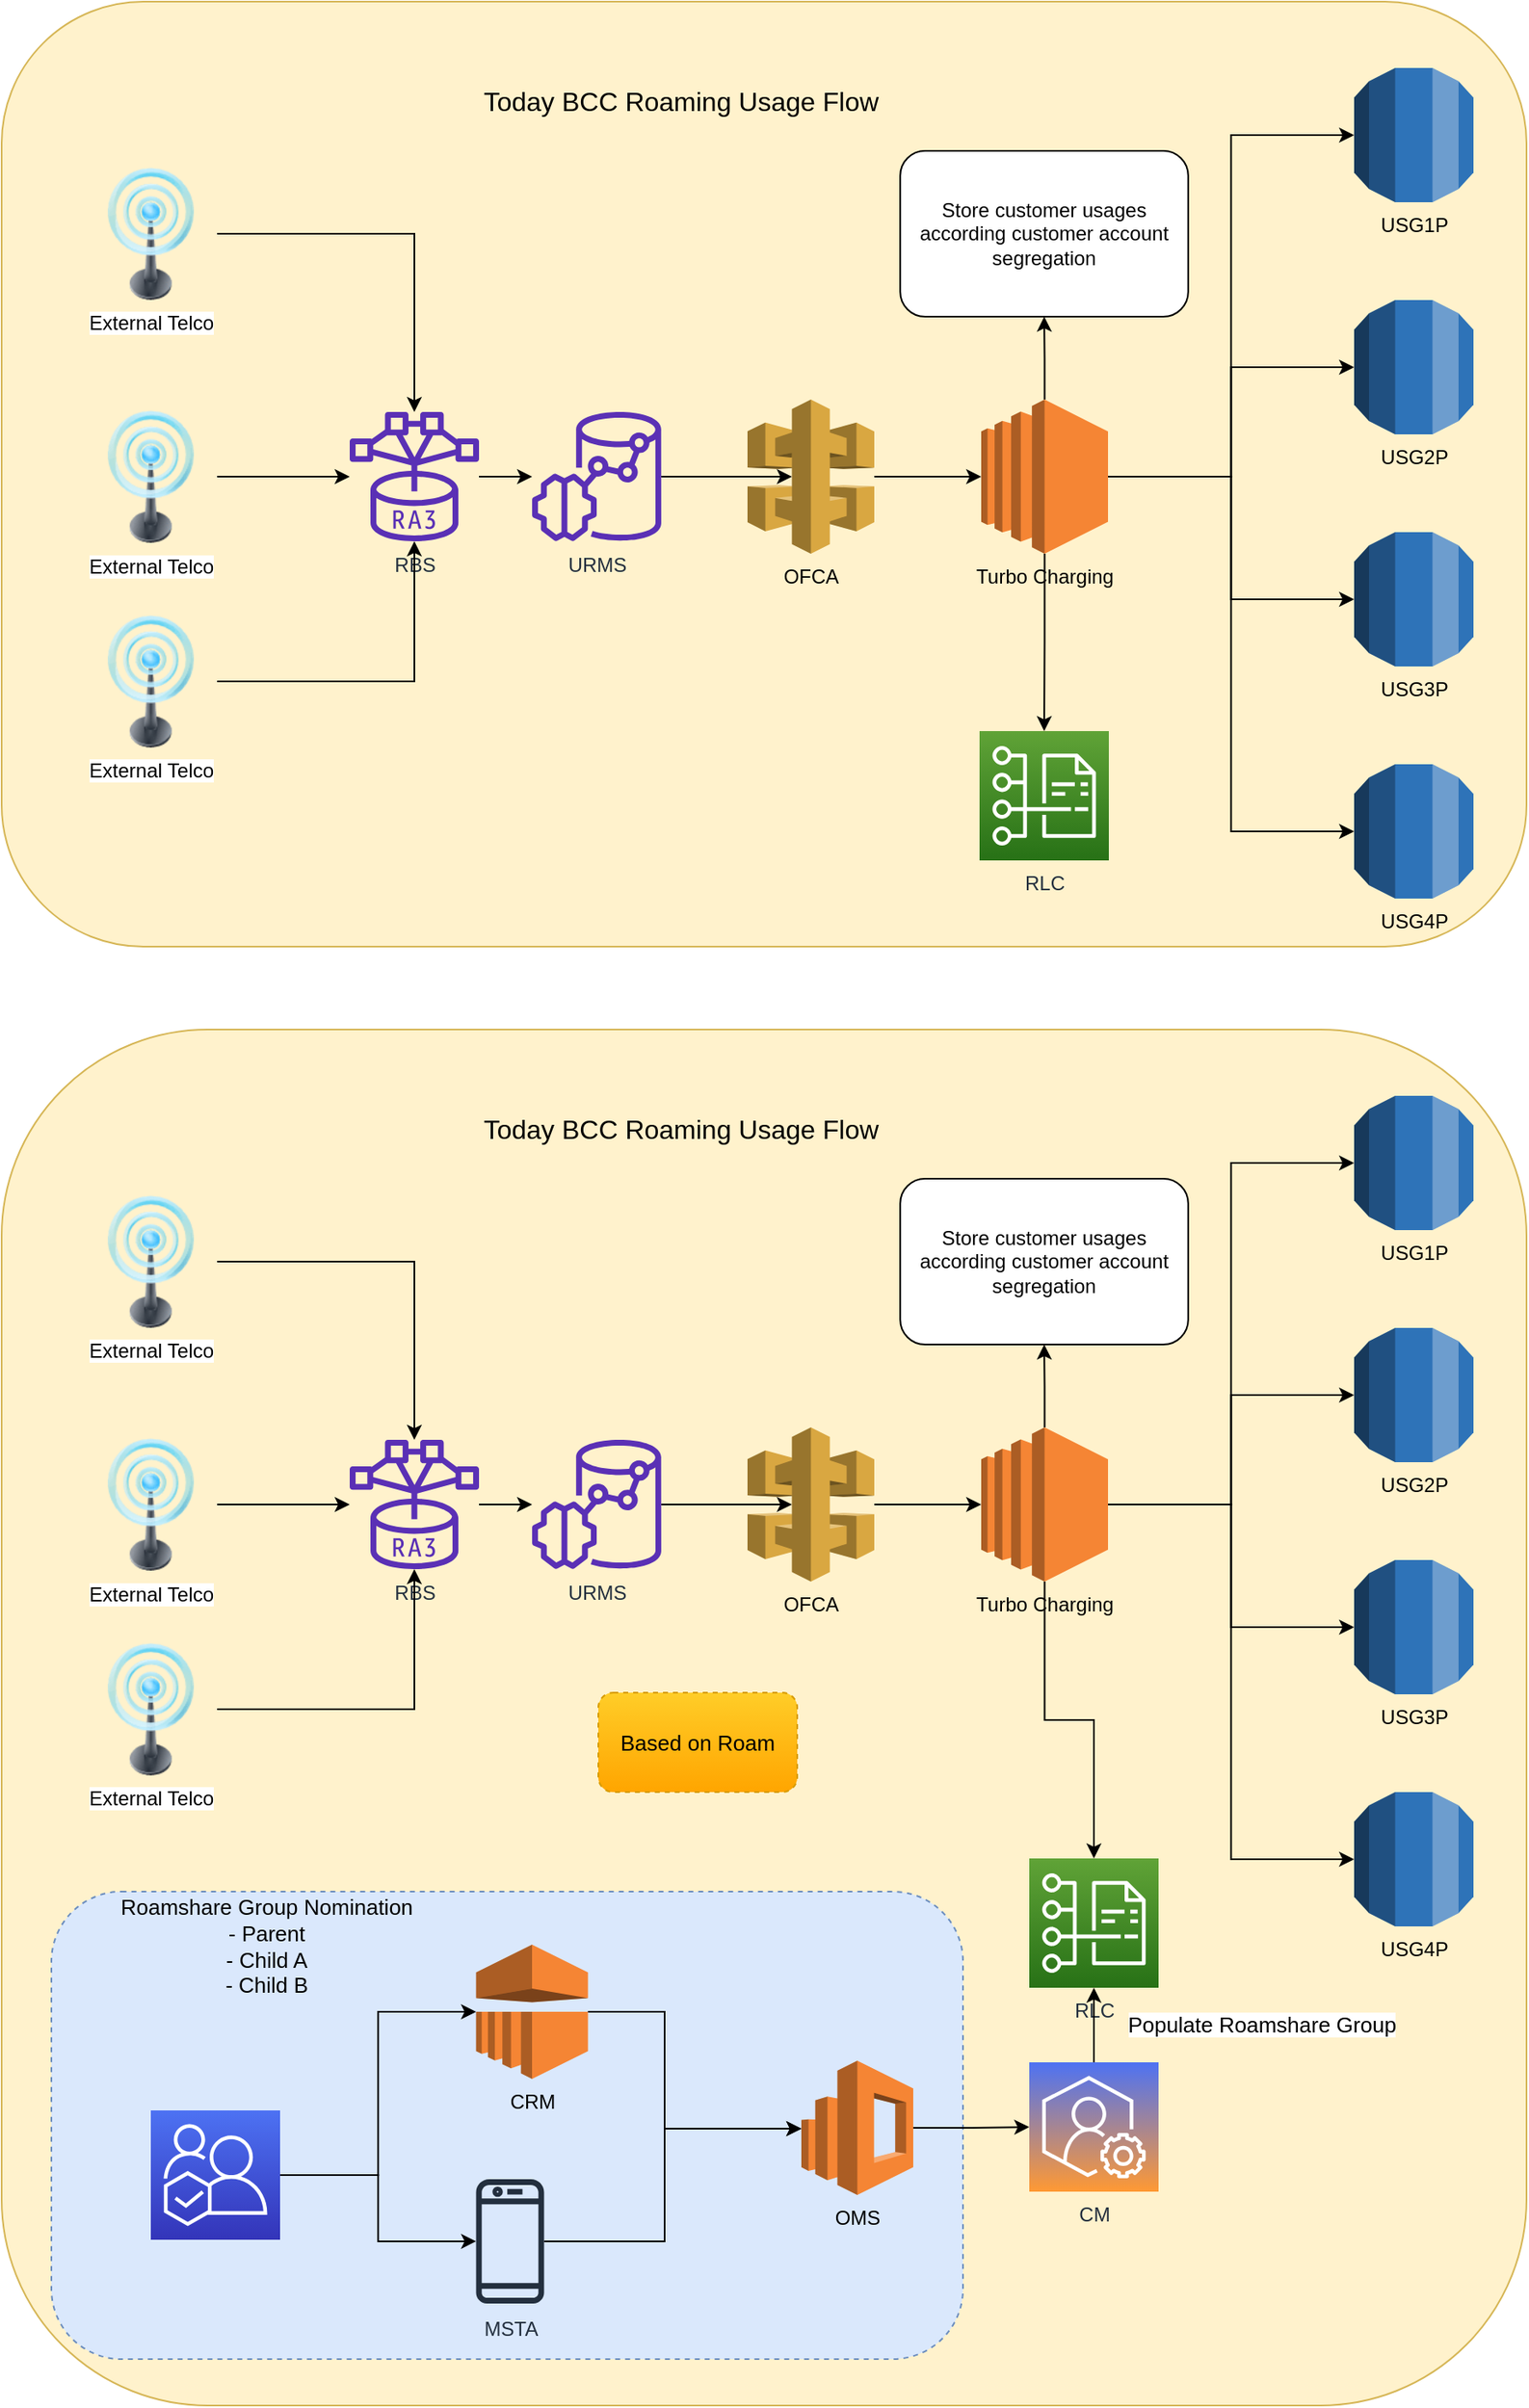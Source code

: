 <mxfile version="14.7.6" type="github">
  <diagram id="DFDUxGbwO7hl4DAkmBUZ" name="Page-1">
    <mxGraphModel dx="2125" dy="802" grid="1" gridSize="10" guides="1" tooltips="1" connect="1" arrows="1" fold="1" page="1" pageScale="1" pageWidth="850" pageHeight="1100" math="0" shadow="0">
      <root>
        <mxCell id="0" />
        <mxCell id="1" parent="0" />
        <mxCell id="1u0Bx8XpcxzSkVAnOa6Q-62" value="" style="rounded=1;whiteSpace=wrap;html=1;fillColor=#fff2cc;strokeColor=#d6b656;" vertex="1" parent="1">
          <mxGeometry x="-390" y="660" width="920" height="830" as="geometry" />
        </mxCell>
        <mxCell id="1u0Bx8XpcxzSkVAnOa6Q-63" value="USG1P" style="outlineConnect=0;dashed=0;verticalLabelPosition=bottom;verticalAlign=top;align=center;html=1;shape=mxgraph.aws3.rds;fillColor=#2E73B8;gradientColor=none;" vertex="1" parent="1">
          <mxGeometry x="426" y="700" width="72" height="81" as="geometry" />
        </mxCell>
        <mxCell id="1u0Bx8XpcxzSkVAnOa6Q-64" value="USG2P" style="outlineConnect=0;dashed=0;verticalLabelPosition=bottom;verticalAlign=top;align=center;html=1;shape=mxgraph.aws3.rds;fillColor=#2E73B8;gradientColor=none;" vertex="1" parent="1">
          <mxGeometry x="426" y="840" width="72" height="81" as="geometry" />
        </mxCell>
        <mxCell id="1u0Bx8XpcxzSkVAnOa6Q-65" value="USG3P" style="outlineConnect=0;dashed=0;verticalLabelPosition=bottom;verticalAlign=top;align=center;html=1;shape=mxgraph.aws3.rds;fillColor=#2E73B8;gradientColor=none;" vertex="1" parent="1">
          <mxGeometry x="426" y="980" width="72" height="81" as="geometry" />
        </mxCell>
        <mxCell id="1u0Bx8XpcxzSkVAnOa6Q-66" value="USG4P" style="outlineConnect=0;dashed=0;verticalLabelPosition=bottom;verticalAlign=top;align=center;html=1;shape=mxgraph.aws3.rds;fillColor=#2E73B8;gradientColor=none;" vertex="1" parent="1">
          <mxGeometry x="426" y="1120" width="72" height="81" as="geometry" />
        </mxCell>
        <mxCell id="1u0Bx8XpcxzSkVAnOa6Q-67" style="edgeStyle=orthogonalEdgeStyle;rounded=0;orthogonalLoop=1;jettySize=auto;html=1;entryX=0;entryY=0.5;entryDx=0;entryDy=0;entryPerimeter=0;" edge="1" parent="1" source="1u0Bx8XpcxzSkVAnOa6Q-72" target="1u0Bx8XpcxzSkVAnOa6Q-63">
          <mxGeometry x="-604" y="680" as="geometry" />
        </mxCell>
        <mxCell id="1u0Bx8XpcxzSkVAnOa6Q-68" style="edgeStyle=orthogonalEdgeStyle;rounded=0;orthogonalLoop=1;jettySize=auto;html=1;entryX=0;entryY=0.5;entryDx=0;entryDy=0;entryPerimeter=0;" edge="1" parent="1" source="1u0Bx8XpcxzSkVAnOa6Q-72" target="1u0Bx8XpcxzSkVAnOa6Q-64">
          <mxGeometry x="-604" y="680" as="geometry" />
        </mxCell>
        <mxCell id="1u0Bx8XpcxzSkVAnOa6Q-69" style="edgeStyle=orthogonalEdgeStyle;rounded=0;orthogonalLoop=1;jettySize=auto;html=1;entryX=0;entryY=0.5;entryDx=0;entryDy=0;entryPerimeter=0;" edge="1" parent="1" source="1u0Bx8XpcxzSkVAnOa6Q-72" target="1u0Bx8XpcxzSkVAnOa6Q-65">
          <mxGeometry x="-604" y="680" as="geometry" />
        </mxCell>
        <mxCell id="1u0Bx8XpcxzSkVAnOa6Q-70" style="edgeStyle=orthogonalEdgeStyle;rounded=0;orthogonalLoop=1;jettySize=auto;html=1;entryX=0;entryY=0.5;entryDx=0;entryDy=0;entryPerimeter=0;" edge="1" parent="1" source="1u0Bx8XpcxzSkVAnOa6Q-72" target="1u0Bx8XpcxzSkVAnOa6Q-66">
          <mxGeometry x="-604" y="680" as="geometry" />
        </mxCell>
        <mxCell id="1u0Bx8XpcxzSkVAnOa6Q-71" style="edgeStyle=orthogonalEdgeStyle;rounded=0;orthogonalLoop=1;jettySize=auto;html=1;entryX=0.5;entryY=1;entryDx=0;entryDy=0;" edge="1" parent="1" source="1u0Bx8XpcxzSkVAnOa6Q-72" target="1u0Bx8XpcxzSkVAnOa6Q-88">
          <mxGeometry relative="1" as="geometry" />
        </mxCell>
        <mxCell id="1u0Bx8XpcxzSkVAnOa6Q-72" value="Turbo Charging" style="outlineConnect=0;dashed=0;verticalLabelPosition=bottom;verticalAlign=top;align=center;html=1;shape=mxgraph.aws3.ec2;fillColor=#F58534;gradientColor=none;" vertex="1" parent="1">
          <mxGeometry x="201" y="900" width="76.5" height="93" as="geometry" />
        </mxCell>
        <mxCell id="1u0Bx8XpcxzSkVAnOa6Q-73" value="RLC" style="points=[[0,0,0],[0.25,0,0],[0.5,0,0],[0.75,0,0],[1,0,0],[0,1,0],[0.25,1,0],[0.5,1,0],[0.75,1,0],[1,1,0],[0,0.25,0],[0,0.5,0],[0,0.75,0],[1,0.25,0],[1,0.5,0],[1,0.75,0]];outlineConnect=0;fontColor=#232F3E;gradientColor=#60A337;gradientDirection=north;fillColor=#277116;strokeColor=#ffffff;dashed=0;verticalLabelPosition=bottom;verticalAlign=top;align=center;html=1;fontSize=12;fontStyle=0;aspect=fixed;shape=mxgraph.aws4.resourceIcon;resIcon=mxgraph.aws4.cost_and_usage_report;" vertex="1" parent="1">
          <mxGeometry x="230" y="1160" width="78" height="78" as="geometry" />
        </mxCell>
        <mxCell id="1u0Bx8XpcxzSkVAnOa6Q-74" style="edgeStyle=orthogonalEdgeStyle;rounded=0;orthogonalLoop=1;jettySize=auto;html=1;" edge="1" parent="1" source="1u0Bx8XpcxzSkVAnOa6Q-72" target="1u0Bx8XpcxzSkVAnOa6Q-73">
          <mxGeometry x="-604" y="680" as="geometry" />
        </mxCell>
        <mxCell id="1u0Bx8XpcxzSkVAnOa6Q-75" value="URMS" style="outlineConnect=0;fontColor=#232F3E;gradientColor=none;fillColor=#5A30B5;strokeColor=none;dashed=0;verticalLabelPosition=bottom;verticalAlign=top;align=center;html=1;fontSize=12;fontStyle=0;aspect=fixed;pointerEvents=1;shape=mxgraph.aws4.redshift_ml;" vertex="1" parent="1">
          <mxGeometry x="-70" y="907.5" width="78" height="78" as="geometry" />
        </mxCell>
        <mxCell id="1u0Bx8XpcxzSkVAnOa6Q-76" style="edgeStyle=orthogonalEdgeStyle;rounded=0;orthogonalLoop=1;jettySize=auto;html=1;" edge="1" parent="1" source="1u0Bx8XpcxzSkVAnOa6Q-77" target="1u0Bx8XpcxzSkVAnOa6Q-75">
          <mxGeometry x="-380" y="680" as="geometry" />
        </mxCell>
        <mxCell id="1u0Bx8XpcxzSkVAnOa6Q-77" value="RBS" style="outlineConnect=0;fontColor=#232F3E;gradientColor=none;fillColor=#5A30B5;strokeColor=none;dashed=0;verticalLabelPosition=bottom;verticalAlign=top;align=center;html=1;fontSize=12;fontStyle=0;aspect=fixed;pointerEvents=1;shape=mxgraph.aws4.redshift_ra3;" vertex="1" parent="1">
          <mxGeometry x="-180" y="907.5" width="78" height="78" as="geometry" />
        </mxCell>
        <mxCell id="1u0Bx8XpcxzSkVAnOa6Q-78" style="edgeStyle=orthogonalEdgeStyle;rounded=0;orthogonalLoop=1;jettySize=auto;html=1;" edge="1" parent="1" source="1u0Bx8XpcxzSkVAnOa6Q-79" target="1u0Bx8XpcxzSkVAnOa6Q-72">
          <mxGeometry x="-380" y="680" as="geometry" />
        </mxCell>
        <mxCell id="1u0Bx8XpcxzSkVAnOa6Q-79" value="OFCA" style="outlineConnect=0;dashed=0;verticalLabelPosition=bottom;verticalAlign=top;align=center;html=1;shape=mxgraph.aws3.api_gateway;fillColor=#D9A741;gradientColor=none;" vertex="1" parent="1">
          <mxGeometry x="60" y="900" width="76.5" height="93" as="geometry" />
        </mxCell>
        <mxCell id="1u0Bx8XpcxzSkVAnOa6Q-80" style="edgeStyle=orthogonalEdgeStyle;rounded=0;orthogonalLoop=1;jettySize=auto;html=1;entryX=0.35;entryY=0.5;entryDx=0;entryDy=0;entryPerimeter=0;" edge="1" parent="1" source="1u0Bx8XpcxzSkVAnOa6Q-75" target="1u0Bx8XpcxzSkVAnOa6Q-79">
          <mxGeometry x="-380" y="680" as="geometry">
            <mxPoint x="420" y="947" as="targetPoint" />
          </mxGeometry>
        </mxCell>
        <mxCell id="1u0Bx8XpcxzSkVAnOa6Q-81" style="edgeStyle=orthogonalEdgeStyle;rounded=0;orthogonalLoop=1;jettySize=auto;html=1;" edge="1" parent="1" source="1u0Bx8XpcxzSkVAnOa6Q-82" target="1u0Bx8XpcxzSkVAnOa6Q-77">
          <mxGeometry x="-380" y="680" as="geometry" />
        </mxCell>
        <mxCell id="1u0Bx8XpcxzSkVAnOa6Q-82" value="External Telco" style="image;html=1;image=img/lib/clip_art/telecommunication/Signal_tower_on_128x128.png" vertex="1" parent="1">
          <mxGeometry x="-340" y="760" width="80" height="80" as="geometry" />
        </mxCell>
        <mxCell id="1u0Bx8XpcxzSkVAnOa6Q-83" style="edgeStyle=orthogonalEdgeStyle;rounded=0;orthogonalLoop=1;jettySize=auto;html=1;" edge="1" parent="1" source="1u0Bx8XpcxzSkVAnOa6Q-84" target="1u0Bx8XpcxzSkVAnOa6Q-77">
          <mxGeometry x="-380" y="680" as="geometry" />
        </mxCell>
        <mxCell id="1u0Bx8XpcxzSkVAnOa6Q-84" value="External Telco" style="image;html=1;image=img/lib/clip_art/telecommunication/Signal_tower_on_128x128.png" vertex="1" parent="1">
          <mxGeometry x="-340" y="906.5" width="80" height="80" as="geometry" />
        </mxCell>
        <mxCell id="1u0Bx8XpcxzSkVAnOa6Q-85" style="edgeStyle=orthogonalEdgeStyle;rounded=0;orthogonalLoop=1;jettySize=auto;html=1;" edge="1" parent="1" source="1u0Bx8XpcxzSkVAnOa6Q-86" target="1u0Bx8XpcxzSkVAnOa6Q-77">
          <mxGeometry x="-380" y="680" as="geometry" />
        </mxCell>
        <mxCell id="1u0Bx8XpcxzSkVAnOa6Q-86" value="External Telco" style="image;html=1;image=img/lib/clip_art/telecommunication/Signal_tower_on_128x128.png" vertex="1" parent="1">
          <mxGeometry x="-340" y="1030" width="80" height="80" as="geometry" />
        </mxCell>
        <mxCell id="1u0Bx8XpcxzSkVAnOa6Q-87" value="&lt;font style=&quot;font-size: 16px&quot;&gt;Today BCC Roaming Usage Flow&lt;/font&gt;" style="text;html=1;strokeColor=none;fillColor=none;align=center;verticalAlign=middle;whiteSpace=wrap;rounded=0;" vertex="1" parent="1">
          <mxGeometry x="-120" y="720" width="280" as="geometry" />
        </mxCell>
        <mxCell id="1u0Bx8XpcxzSkVAnOa6Q-88" value="Store customer usages according customer account segregation" style="rounded=1;whiteSpace=wrap;html=1;" vertex="1" parent="1">
          <mxGeometry x="152.13" y="750" width="173.75" height="100" as="geometry" />
        </mxCell>
        <mxCell id="1u0Bx8XpcxzSkVAnOa6Q-89" value="" style="group" vertex="1" connectable="0" parent="1">
          <mxGeometry x="-390" y="40" width="920" height="570" as="geometry" />
        </mxCell>
        <mxCell id="1u0Bx8XpcxzSkVAnOa6Q-28" value="" style="rounded=1;whiteSpace=wrap;html=1;fillColor=#fff2cc;strokeColor=#d6b656;" vertex="1" parent="1u0Bx8XpcxzSkVAnOa6Q-89">
          <mxGeometry width="920" height="570" as="geometry" />
        </mxCell>
        <mxCell id="1u0Bx8XpcxzSkVAnOa6Q-1" value="USG1P" style="outlineConnect=0;dashed=0;verticalLabelPosition=bottom;verticalAlign=top;align=center;html=1;shape=mxgraph.aws3.rds;fillColor=#2E73B8;gradientColor=none;" vertex="1" parent="1u0Bx8XpcxzSkVAnOa6Q-89">
          <mxGeometry x="816" y="40" width="72" height="81" as="geometry" />
        </mxCell>
        <mxCell id="1u0Bx8XpcxzSkVAnOa6Q-2" value="USG2P" style="outlineConnect=0;dashed=0;verticalLabelPosition=bottom;verticalAlign=top;align=center;html=1;shape=mxgraph.aws3.rds;fillColor=#2E73B8;gradientColor=none;" vertex="1" parent="1u0Bx8XpcxzSkVAnOa6Q-89">
          <mxGeometry x="816" y="180" width="72" height="81" as="geometry" />
        </mxCell>
        <mxCell id="1u0Bx8XpcxzSkVAnOa6Q-3" value="USG3P" style="outlineConnect=0;dashed=0;verticalLabelPosition=bottom;verticalAlign=top;align=center;html=1;shape=mxgraph.aws3.rds;fillColor=#2E73B8;gradientColor=none;" vertex="1" parent="1u0Bx8XpcxzSkVAnOa6Q-89">
          <mxGeometry x="816" y="320" width="72" height="81" as="geometry" />
        </mxCell>
        <mxCell id="1u0Bx8XpcxzSkVAnOa6Q-4" value="USG4P" style="outlineConnect=0;dashed=0;verticalLabelPosition=bottom;verticalAlign=top;align=center;html=1;shape=mxgraph.aws3.rds;fillColor=#2E73B8;gradientColor=none;" vertex="1" parent="1u0Bx8XpcxzSkVAnOa6Q-89">
          <mxGeometry x="816" y="460" width="72" height="81" as="geometry" />
        </mxCell>
        <mxCell id="1u0Bx8XpcxzSkVAnOa6Q-6" style="edgeStyle=orthogonalEdgeStyle;rounded=0;orthogonalLoop=1;jettySize=auto;html=1;entryX=0;entryY=0.5;entryDx=0;entryDy=0;entryPerimeter=0;" edge="1" parent="1u0Bx8XpcxzSkVAnOa6Q-89" source="1u0Bx8XpcxzSkVAnOa6Q-5" target="1u0Bx8XpcxzSkVAnOa6Q-1">
          <mxGeometry x="-214" y="20" as="geometry" />
        </mxCell>
        <mxCell id="1u0Bx8XpcxzSkVAnOa6Q-7" style="edgeStyle=orthogonalEdgeStyle;rounded=0;orthogonalLoop=1;jettySize=auto;html=1;entryX=0;entryY=0.5;entryDx=0;entryDy=0;entryPerimeter=0;" edge="1" parent="1u0Bx8XpcxzSkVAnOa6Q-89" source="1u0Bx8XpcxzSkVAnOa6Q-5" target="1u0Bx8XpcxzSkVAnOa6Q-2">
          <mxGeometry x="-214" y="20" as="geometry" />
        </mxCell>
        <mxCell id="1u0Bx8XpcxzSkVAnOa6Q-8" style="edgeStyle=orthogonalEdgeStyle;rounded=0;orthogonalLoop=1;jettySize=auto;html=1;entryX=0;entryY=0.5;entryDx=0;entryDy=0;entryPerimeter=0;" edge="1" parent="1u0Bx8XpcxzSkVAnOa6Q-89" source="1u0Bx8XpcxzSkVAnOa6Q-5" target="1u0Bx8XpcxzSkVAnOa6Q-3">
          <mxGeometry x="-214" y="20" as="geometry" />
        </mxCell>
        <mxCell id="1u0Bx8XpcxzSkVAnOa6Q-9" style="edgeStyle=orthogonalEdgeStyle;rounded=0;orthogonalLoop=1;jettySize=auto;html=1;entryX=0;entryY=0.5;entryDx=0;entryDy=0;entryPerimeter=0;" edge="1" parent="1u0Bx8XpcxzSkVAnOa6Q-89" source="1u0Bx8XpcxzSkVAnOa6Q-5" target="1u0Bx8XpcxzSkVAnOa6Q-4">
          <mxGeometry x="-214" y="20" as="geometry" />
        </mxCell>
        <mxCell id="1u0Bx8XpcxzSkVAnOa6Q-5" value="Turbo Charging" style="outlineConnect=0;dashed=0;verticalLabelPosition=bottom;verticalAlign=top;align=center;html=1;shape=mxgraph.aws3.ec2;fillColor=#F58534;gradientColor=none;" vertex="1" parent="1u0Bx8XpcxzSkVAnOa6Q-89">
          <mxGeometry x="591" y="240" width="76.5" height="93" as="geometry" />
        </mxCell>
        <mxCell id="1u0Bx8XpcxzSkVAnOa6Q-10" value="RLC" style="points=[[0,0,0],[0.25,0,0],[0.5,0,0],[0.75,0,0],[1,0,0],[0,1,0],[0.25,1,0],[0.5,1,0],[0.75,1,0],[1,1,0],[0,0.25,0],[0,0.5,0],[0,0.75,0],[1,0.25,0],[1,0.5,0],[1,0.75,0]];outlineConnect=0;fontColor=#232F3E;gradientColor=#60A337;gradientDirection=north;fillColor=#277116;strokeColor=#ffffff;dashed=0;verticalLabelPosition=bottom;verticalAlign=top;align=center;html=1;fontSize=12;fontStyle=0;aspect=fixed;shape=mxgraph.aws4.resourceIcon;resIcon=mxgraph.aws4.cost_and_usage_report;" vertex="1" parent="1u0Bx8XpcxzSkVAnOa6Q-89">
          <mxGeometry x="590" y="440" width="78" height="78" as="geometry" />
        </mxCell>
        <mxCell id="1u0Bx8XpcxzSkVAnOa6Q-12" style="edgeStyle=orthogonalEdgeStyle;rounded=0;orthogonalLoop=1;jettySize=auto;html=1;" edge="1" parent="1u0Bx8XpcxzSkVAnOa6Q-89" source="1u0Bx8XpcxzSkVAnOa6Q-5" target="1u0Bx8XpcxzSkVAnOa6Q-10">
          <mxGeometry x="-214" y="20" as="geometry" />
        </mxCell>
        <mxCell id="1u0Bx8XpcxzSkVAnOa6Q-13" value="URMS" style="outlineConnect=0;fontColor=#232F3E;gradientColor=none;fillColor=#5A30B5;strokeColor=none;dashed=0;verticalLabelPosition=bottom;verticalAlign=top;align=center;html=1;fontSize=12;fontStyle=0;aspect=fixed;pointerEvents=1;shape=mxgraph.aws4.redshift_ml;" vertex="1" parent="1u0Bx8XpcxzSkVAnOa6Q-89">
          <mxGeometry x="320" y="247.5" width="78" height="78" as="geometry" />
        </mxCell>
        <mxCell id="1u0Bx8XpcxzSkVAnOa6Q-16" style="edgeStyle=orthogonalEdgeStyle;rounded=0;orthogonalLoop=1;jettySize=auto;html=1;" edge="1" parent="1u0Bx8XpcxzSkVAnOa6Q-89" source="1u0Bx8XpcxzSkVAnOa6Q-15" target="1u0Bx8XpcxzSkVAnOa6Q-13">
          <mxGeometry x="10" y="20" as="geometry" />
        </mxCell>
        <mxCell id="1u0Bx8XpcxzSkVAnOa6Q-15" value="RBS" style="outlineConnect=0;fontColor=#232F3E;gradientColor=none;fillColor=#5A30B5;strokeColor=none;dashed=0;verticalLabelPosition=bottom;verticalAlign=top;align=center;html=1;fontSize=12;fontStyle=0;aspect=fixed;pointerEvents=1;shape=mxgraph.aws4.redshift_ra3;" vertex="1" parent="1u0Bx8XpcxzSkVAnOa6Q-89">
          <mxGeometry x="210" y="247.5" width="78" height="78" as="geometry" />
        </mxCell>
        <mxCell id="1u0Bx8XpcxzSkVAnOa6Q-19" style="edgeStyle=orthogonalEdgeStyle;rounded=0;orthogonalLoop=1;jettySize=auto;html=1;" edge="1" parent="1u0Bx8XpcxzSkVAnOa6Q-89" source="1u0Bx8XpcxzSkVAnOa6Q-18" target="1u0Bx8XpcxzSkVAnOa6Q-5">
          <mxGeometry x="10" y="20" as="geometry" />
        </mxCell>
        <mxCell id="1u0Bx8XpcxzSkVAnOa6Q-18" value="OFCA" style="outlineConnect=0;dashed=0;verticalLabelPosition=bottom;verticalAlign=top;align=center;html=1;shape=mxgraph.aws3.api_gateway;fillColor=#D9A741;gradientColor=none;" vertex="1" parent="1u0Bx8XpcxzSkVAnOa6Q-89">
          <mxGeometry x="450" y="240" width="76.5" height="93" as="geometry" />
        </mxCell>
        <mxCell id="1u0Bx8XpcxzSkVAnOa6Q-17" style="edgeStyle=orthogonalEdgeStyle;rounded=0;orthogonalLoop=1;jettySize=auto;html=1;entryX=0.35;entryY=0.5;entryDx=0;entryDy=0;entryPerimeter=0;" edge="1" parent="1u0Bx8XpcxzSkVAnOa6Q-89" source="1u0Bx8XpcxzSkVAnOa6Q-13" target="1u0Bx8XpcxzSkVAnOa6Q-18">
          <mxGeometry x="10" y="20" as="geometry">
            <mxPoint x="810" y="287" as="targetPoint" />
          </mxGeometry>
        </mxCell>
        <mxCell id="1u0Bx8XpcxzSkVAnOa6Q-24" style="edgeStyle=orthogonalEdgeStyle;rounded=0;orthogonalLoop=1;jettySize=auto;html=1;" edge="1" parent="1u0Bx8XpcxzSkVAnOa6Q-89" source="1u0Bx8XpcxzSkVAnOa6Q-20" target="1u0Bx8XpcxzSkVAnOa6Q-15">
          <mxGeometry x="10" y="20" as="geometry" />
        </mxCell>
        <mxCell id="1u0Bx8XpcxzSkVAnOa6Q-20" value="External Telco" style="image;html=1;image=img/lib/clip_art/telecommunication/Signal_tower_on_128x128.png" vertex="1" parent="1u0Bx8XpcxzSkVAnOa6Q-89">
          <mxGeometry x="50" y="100" width="80" height="80" as="geometry" />
        </mxCell>
        <mxCell id="1u0Bx8XpcxzSkVAnOa6Q-25" style="edgeStyle=orthogonalEdgeStyle;rounded=0;orthogonalLoop=1;jettySize=auto;html=1;" edge="1" parent="1u0Bx8XpcxzSkVAnOa6Q-89" source="1u0Bx8XpcxzSkVAnOa6Q-21" target="1u0Bx8XpcxzSkVAnOa6Q-15">
          <mxGeometry x="10" y="20" as="geometry" />
        </mxCell>
        <mxCell id="1u0Bx8XpcxzSkVAnOa6Q-21" value="External Telco" style="image;html=1;image=img/lib/clip_art/telecommunication/Signal_tower_on_128x128.png" vertex="1" parent="1u0Bx8XpcxzSkVAnOa6Q-89">
          <mxGeometry x="50" y="246.5" width="80" height="80" as="geometry" />
        </mxCell>
        <mxCell id="1u0Bx8XpcxzSkVAnOa6Q-26" style="edgeStyle=orthogonalEdgeStyle;rounded=0;orthogonalLoop=1;jettySize=auto;html=1;" edge="1" parent="1u0Bx8XpcxzSkVAnOa6Q-89" source="1u0Bx8XpcxzSkVAnOa6Q-22" target="1u0Bx8XpcxzSkVAnOa6Q-15">
          <mxGeometry x="10" y="20" as="geometry" />
        </mxCell>
        <mxCell id="1u0Bx8XpcxzSkVAnOa6Q-22" value="External Telco" style="image;html=1;image=img/lib/clip_art/telecommunication/Signal_tower_on_128x128.png" vertex="1" parent="1u0Bx8XpcxzSkVAnOa6Q-89">
          <mxGeometry x="50" y="370" width="80" height="80" as="geometry" />
        </mxCell>
        <mxCell id="1u0Bx8XpcxzSkVAnOa6Q-29" value="&lt;font style=&quot;font-size: 16px&quot;&gt;Today BCC Roaming Usage Flow&lt;/font&gt;" style="text;html=1;strokeColor=none;fillColor=none;align=center;verticalAlign=middle;whiteSpace=wrap;rounded=0;" vertex="1" parent="1u0Bx8XpcxzSkVAnOa6Q-89">
          <mxGeometry x="270" y="60" width="280" as="geometry" />
        </mxCell>
        <mxCell id="1u0Bx8XpcxzSkVAnOa6Q-59" value="Store customer usages according customer account segregation" style="rounded=1;whiteSpace=wrap;html=1;" vertex="1" parent="1u0Bx8XpcxzSkVAnOa6Q-89">
          <mxGeometry x="542.13" y="90" width="173.75" height="100" as="geometry" />
        </mxCell>
        <mxCell id="1u0Bx8XpcxzSkVAnOa6Q-61" style="edgeStyle=orthogonalEdgeStyle;rounded=0;orthogonalLoop=1;jettySize=auto;html=1;entryX=0.5;entryY=1;entryDx=0;entryDy=0;" edge="1" parent="1u0Bx8XpcxzSkVAnOa6Q-89" source="1u0Bx8XpcxzSkVAnOa6Q-5" target="1u0Bx8XpcxzSkVAnOa6Q-59">
          <mxGeometry relative="1" as="geometry" />
        </mxCell>
        <mxCell id="1u0Bx8XpcxzSkVAnOa6Q-101" value="" style="group" vertex="1" connectable="0" parent="1">
          <mxGeometry x="-360" y="1180" width="550" height="282" as="geometry" />
        </mxCell>
        <mxCell id="1u0Bx8XpcxzSkVAnOa6Q-99" value="" style="rounded=1;whiteSpace=wrap;html=1;dashed=1;fillColor=#dae8fc;strokeColor=#6c8ebf;" vertex="1" parent="1u0Bx8XpcxzSkVAnOa6Q-101">
          <mxGeometry width="550" height="282" as="geometry" />
        </mxCell>
        <mxCell id="1u0Bx8XpcxzSkVAnOa6Q-90" value="CRM" style="outlineConnect=0;dashed=0;verticalLabelPosition=bottom;verticalAlign=top;align=center;html=1;shape=mxgraph.aws3.emr;fillColor=#F58534;gradientColor=none;" vertex="1" parent="1u0Bx8XpcxzSkVAnOa6Q-101">
          <mxGeometry x="256.25" y="32" width="67.5" height="81" as="geometry" />
        </mxCell>
        <mxCell id="1u0Bx8XpcxzSkVAnOa6Q-94" style="edgeStyle=orthogonalEdgeStyle;rounded=0;orthogonalLoop=1;jettySize=auto;html=1;entryX=0;entryY=0.5;entryDx=0;entryDy=0;entryPerimeter=0;" edge="1" parent="1u0Bx8XpcxzSkVAnOa6Q-101" source="1u0Bx8XpcxzSkVAnOa6Q-91" target="1u0Bx8XpcxzSkVAnOa6Q-90">
          <mxGeometry relative="1" as="geometry" />
        </mxCell>
        <mxCell id="1u0Bx8XpcxzSkVAnOa6Q-91" value="" style="points=[[0,0,0],[0.25,0,0],[0.5,0,0],[0.75,0,0],[1,0,0],[0,1,0],[0.25,1,0],[0.5,1,0],[0.75,1,0],[1,1,0],[0,0.25,0],[0,0.5,0],[0,0.75,0],[1,0.25,0],[1,0.5,0],[1,0.75,0]];outlineConnect=0;fontColor=#232F3E;gradientColor=#4D72F3;gradientDirection=north;fillColor=#3334B9;strokeColor=#ffffff;dashed=0;verticalLabelPosition=bottom;verticalAlign=top;align=center;html=1;fontSize=12;fontStyle=0;aspect=fixed;shape=mxgraph.aws4.resourceIcon;resIcon=mxgraph.aws4.iq;" vertex="1" parent="1u0Bx8XpcxzSkVAnOa6Q-101">
          <mxGeometry x="60" y="132" width="78" height="78" as="geometry" />
        </mxCell>
        <mxCell id="1u0Bx8XpcxzSkVAnOa6Q-93" value="MSTA" style="outlineConnect=0;fontColor=#232F3E;gradientColor=none;fillColor=#232F3E;strokeColor=none;dashed=0;verticalLabelPosition=bottom;verticalAlign=top;align=center;html=1;fontSize=12;fontStyle=0;aspect=fixed;pointerEvents=1;shape=mxgraph.aws4.mobile_client;" vertex="1" parent="1u0Bx8XpcxzSkVAnOa6Q-101">
          <mxGeometry x="256.25" y="172" width="41" height="78" as="geometry" />
        </mxCell>
        <mxCell id="1u0Bx8XpcxzSkVAnOa6Q-95" style="edgeStyle=orthogonalEdgeStyle;rounded=0;orthogonalLoop=1;jettySize=auto;html=1;" edge="1" parent="1u0Bx8XpcxzSkVAnOa6Q-101" source="1u0Bx8XpcxzSkVAnOa6Q-91" target="1u0Bx8XpcxzSkVAnOa6Q-93">
          <mxGeometry relative="1" as="geometry" />
        </mxCell>
        <mxCell id="1u0Bx8XpcxzSkVAnOa6Q-96" value="OMS" style="outlineConnect=0;dashed=0;verticalLabelPosition=bottom;verticalAlign=top;align=center;html=1;shape=mxgraph.aws3.elasticsearch_service;fillColor=#F58534;gradientColor=none;" vertex="1" parent="1u0Bx8XpcxzSkVAnOa6Q-101">
          <mxGeometry x="452.5" y="102" width="67.5" height="81" as="geometry" />
        </mxCell>
        <mxCell id="1u0Bx8XpcxzSkVAnOa6Q-97" style="edgeStyle=orthogonalEdgeStyle;rounded=0;orthogonalLoop=1;jettySize=auto;html=1;" edge="1" parent="1u0Bx8XpcxzSkVAnOa6Q-101" source="1u0Bx8XpcxzSkVAnOa6Q-90" target="1u0Bx8XpcxzSkVAnOa6Q-96">
          <mxGeometry relative="1" as="geometry">
            <Array as="points">
              <mxPoint x="370" y="73" />
              <mxPoint x="370" y="143" />
            </Array>
          </mxGeometry>
        </mxCell>
        <mxCell id="1u0Bx8XpcxzSkVAnOa6Q-98" style="edgeStyle=orthogonalEdgeStyle;rounded=0;orthogonalLoop=1;jettySize=auto;html=1;" edge="1" parent="1u0Bx8XpcxzSkVAnOa6Q-101" source="1u0Bx8XpcxzSkVAnOa6Q-93" target="1u0Bx8XpcxzSkVAnOa6Q-96">
          <mxGeometry relative="1" as="geometry">
            <Array as="points">
              <mxPoint x="370" y="211" />
              <mxPoint x="370" y="143" />
            </Array>
          </mxGeometry>
        </mxCell>
        <mxCell id="1u0Bx8XpcxzSkVAnOa6Q-100" value="&lt;font style=&quot;font-size: 13px&quot;&gt;Roamshare Group Nomination&lt;br&gt;- Parent&lt;br&gt;- Child A&lt;br&gt;- Child B&lt;br&gt;&lt;/font&gt;" style="text;html=1;strokeColor=none;fillColor=none;align=center;verticalAlign=middle;whiteSpace=wrap;rounded=0;dashed=1;" vertex="1" parent="1u0Bx8XpcxzSkVAnOa6Q-101">
          <mxGeometry x="40" y="23" width="180" height="20" as="geometry" />
        </mxCell>
        <mxCell id="1u0Bx8XpcxzSkVAnOa6Q-105" style="edgeStyle=orthogonalEdgeStyle;rounded=0;orthogonalLoop=1;jettySize=auto;html=1;" edge="1" parent="1" source="1u0Bx8XpcxzSkVAnOa6Q-103" target="1u0Bx8XpcxzSkVAnOa6Q-73">
          <mxGeometry relative="1" as="geometry" />
        </mxCell>
        <mxCell id="1u0Bx8XpcxzSkVAnOa6Q-108" value="Populate Roamshare Group" style="edgeLabel;html=1;align=center;verticalAlign=middle;resizable=0;points=[];fontSize=13;" vertex="1" connectable="0" parent="1u0Bx8XpcxzSkVAnOa6Q-105">
          <mxGeometry x="-0.378" y="3" relative="1" as="geometry">
            <mxPoint x="104" y="-9" as="offset" />
          </mxGeometry>
        </mxCell>
        <mxCell id="1u0Bx8XpcxzSkVAnOa6Q-103" value="CM" style="points=[[0,0,0],[0.25,0,0],[0.5,0,0],[0.75,0,0],[1,0,0],[0,1,0],[0.25,1,0],[0.5,1,0],[0.75,1,0],[1,1,0],[0,0.25,0],[0,0.5,0],[0,0.75,0],[1,0.25,0],[1,0.5,0],[1,0.75,0]];outlineConnect=0;fontColor=#232F3E;gradientColor=#4D72F3;gradientDirection=north;strokeColor=#ffffff;dashed=0;verticalLabelPosition=bottom;verticalAlign=top;align=center;html=1;fontSize=12;fontStyle=0;aspect=fixed;shape=mxgraph.aws4.resourceIcon;resIcon=mxgraph.aws4.support;fillColor=#FF9933;" vertex="1" parent="1">
          <mxGeometry x="230" y="1283" width="78" height="78" as="geometry" />
        </mxCell>
        <mxCell id="1u0Bx8XpcxzSkVAnOa6Q-104" style="edgeStyle=orthogonalEdgeStyle;rounded=0;orthogonalLoop=1;jettySize=auto;html=1;" edge="1" parent="1" source="1u0Bx8XpcxzSkVAnOa6Q-96" target="1u0Bx8XpcxzSkVAnOa6Q-103">
          <mxGeometry relative="1" as="geometry" />
        </mxCell>
        <mxCell id="1u0Bx8XpcxzSkVAnOa6Q-111" value="Based on Roam" style="rounded=1;whiteSpace=wrap;html=1;dashed=1;fontSize=13;fillColor=#ffcd28;strokeColor=#d79b00;gradientColor=#ffa500;" vertex="1" parent="1">
          <mxGeometry x="-30" y="1060" width="120" height="60" as="geometry" />
        </mxCell>
      </root>
    </mxGraphModel>
  </diagram>
</mxfile>
